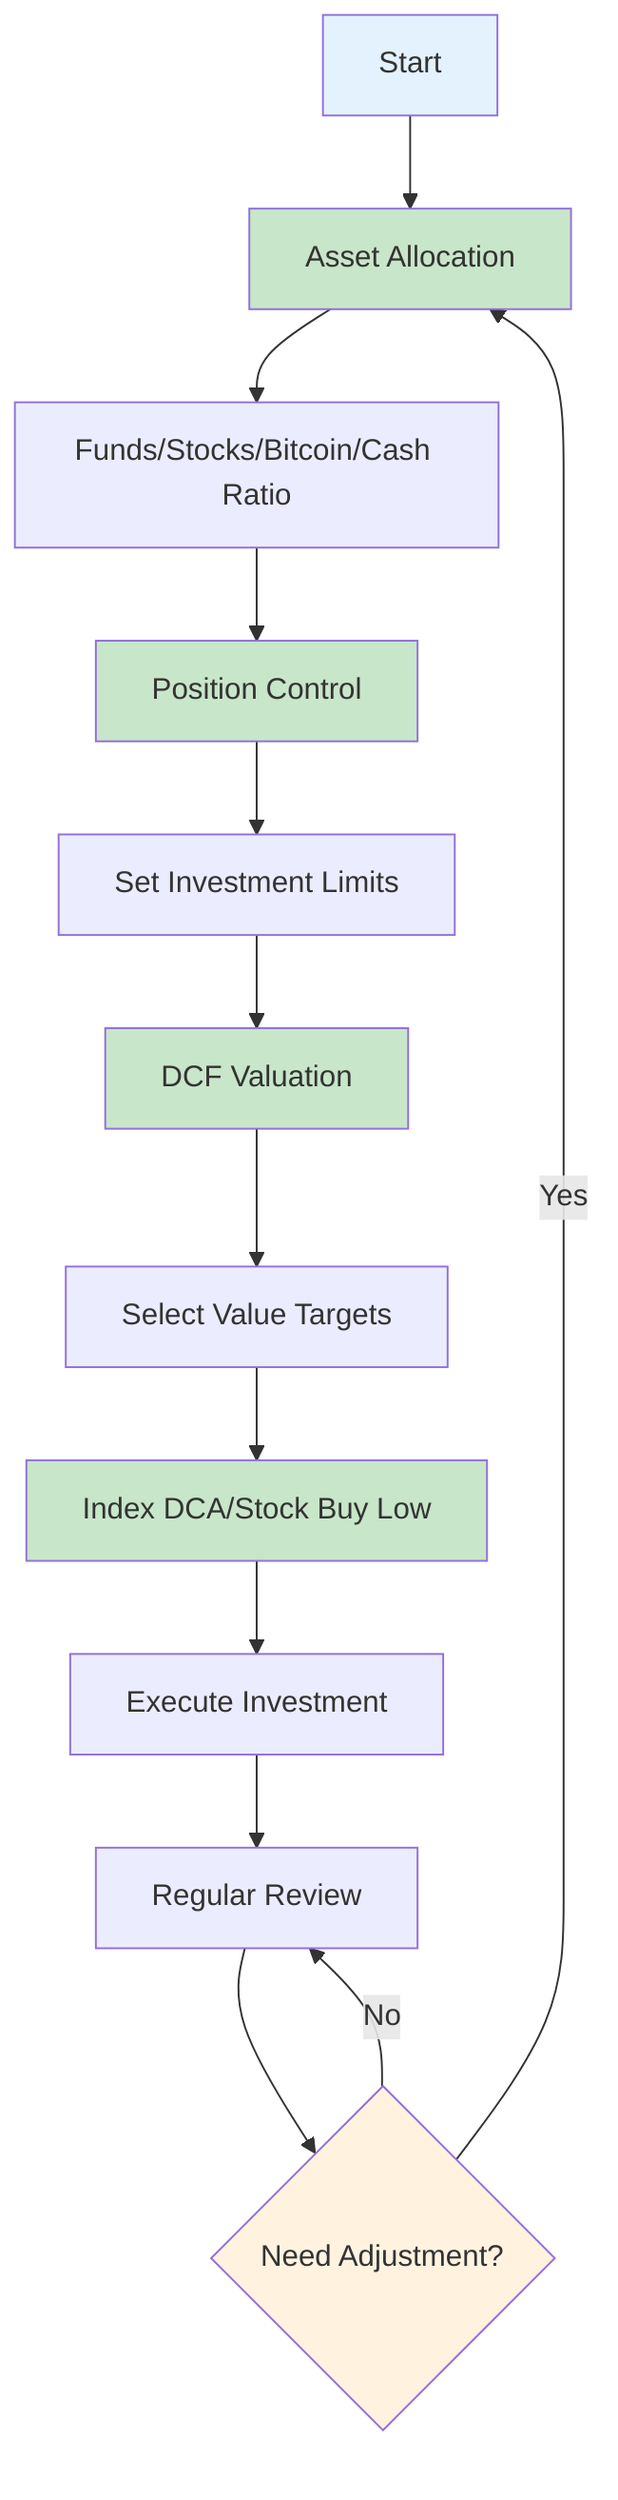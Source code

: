 graph TD
    A[Start] --> B[Asset Allocation]
    B --> C[Funds/Stocks/Bitcoin/Cash Ratio]
    
    C --> D[Position Control]
    D --> E[Set Investment Limits]
    
    E --> F[DCF Valuation]
    F --> G[Select Value Targets]
    
    G --> H[Index DCA/Stock Buy Low]
    H --> I[Execute Investment]
    
    I --> J[Regular Review]
    J --> K{Need Adjustment?}
    K -->|Yes| B
    K -->|No| J
    
    style A fill:#e3f2fd
    style B fill:#c8e6c9
    style D fill:#c8e6c9
    style F fill:#c8e6c9
    style H fill:#c8e6c9
    style K fill:#fff3e0